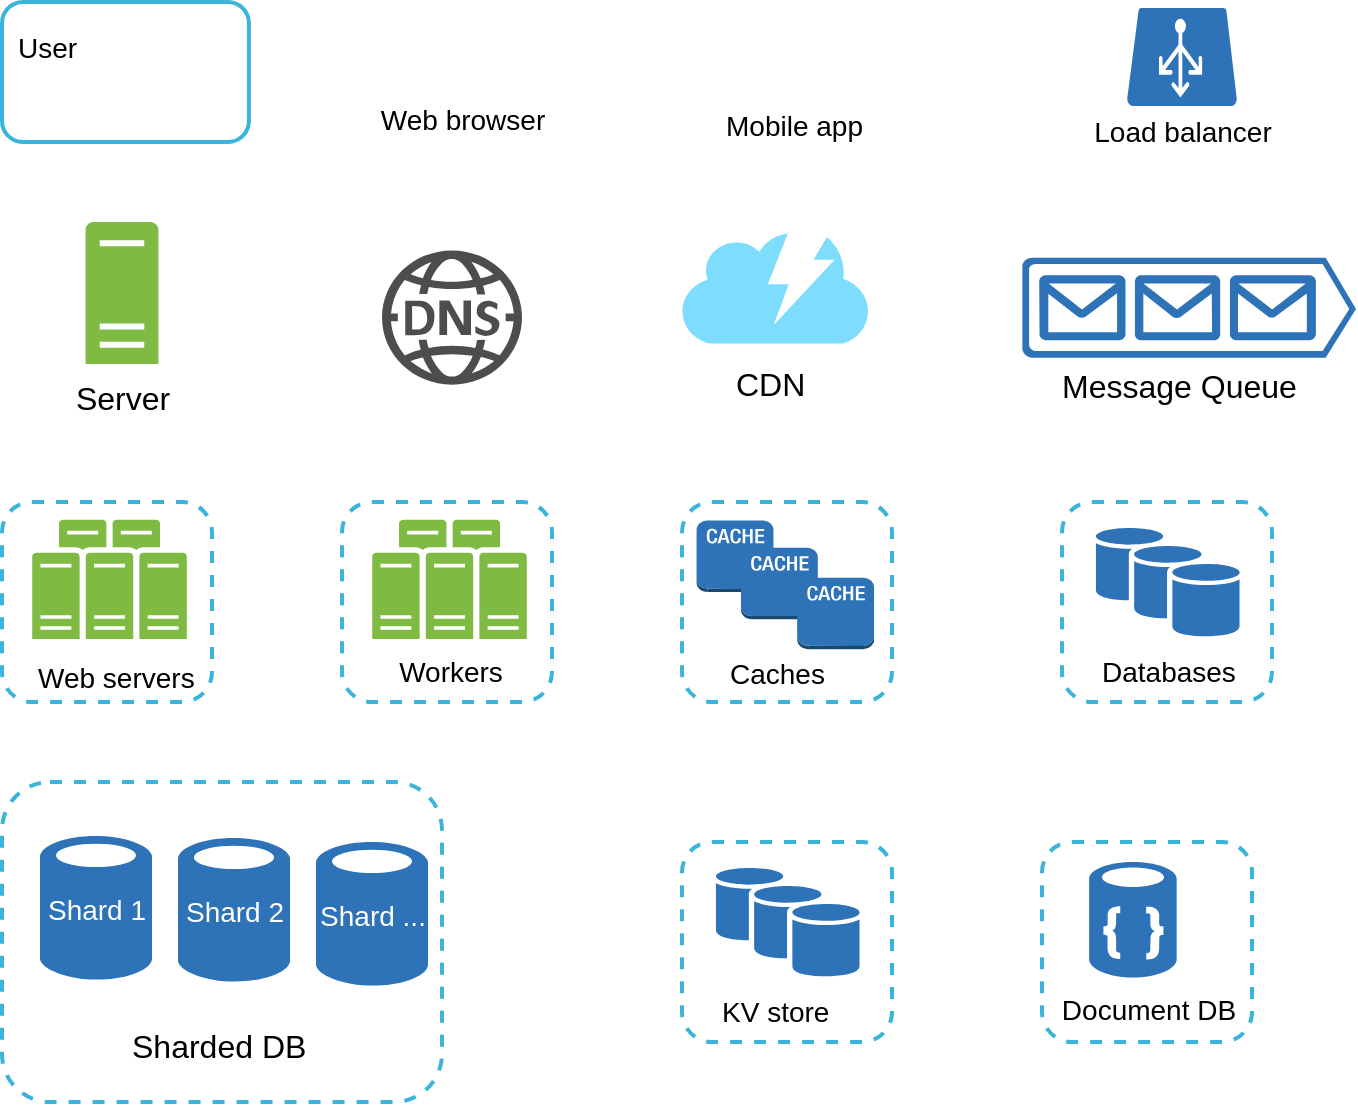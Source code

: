 <mxfile version="13.5.3" type="google"><diagram id="x_p-Z5DY2Z2nUm060mlr" name="Page-1"><mxGraphModel dx="1419" dy="784" grid="1" gridSize="10" guides="1" tooltips="1" connect="1" arrows="1" fold="1" page="1" pageScale="1" pageWidth="850" pageHeight="1100" math="0" shadow="0"><root><mxCell id="0"/><mxCell id="1" parent="0"/><mxCell id="4a-_ukSPSuZ1MSBjYZkA-3" value="" style="group" vertex="1" connectable="0" parent="1"><mxGeometry x="80" y="310.004" width="60" height="95.58" as="geometry"/></mxCell><mxCell id="4a-_ukSPSuZ1MSBjYZkA-1" value="" style="shadow=0;dashed=0;html=1;strokeColor=none;labelPosition=center;verticalLabelPosition=bottom;verticalAlign=top;shape=mxgraph.office.servers.server_generic;fillColor=#7FBA42;fontSize=14;fontColor=#000000;align=center;aspect=fixed;" vertex="1" parent="4a-_ukSPSuZ1MSBjYZkA-3"><mxGeometry x="11.77" width="36.451" height="70.983" as="geometry"/></mxCell><mxCell id="4a-_ukSPSuZ1MSBjYZkA-2" value="Server" style="text;html=1;resizable=0;points=[];autosize=1;align=center;verticalAlign=top;spacingTop=-4;fontSize=16;" vertex="1" parent="4a-_ukSPSuZ1MSBjYZkA-3"><mxGeometry y="75.58" width="60" height="20" as="geometry"/></mxCell><mxCell id="4a-_ukSPSuZ1MSBjYZkA-4" value="" style="shadow=0;dashed=0;html=1;strokeColor=none;labelPosition=center;verticalLabelPosition=bottom;verticalAlign=top;shape=mxgraph.mscae.cloud.azure_dns;fillColor=#4D4D4D;fontSize=14;align=center;" vertex="1" parent="1"><mxGeometry x="240" y="324.22" width="70" height="67.146" as="geometry"/></mxCell><mxCell id="4a-_ukSPSuZ1MSBjYZkA-5" value="" style="group" vertex="1" connectable="0" parent="1"><mxGeometry x="390" y="315.75" width="93" height="84.08" as="geometry"/></mxCell><mxCell id="4a-_ukSPSuZ1MSBjYZkA-6" value="" style="verticalLabelPosition=bottom;html=1;verticalAlign=top;strokeColor=none;fillColor=#7edcfc;shape=mxgraph.azure.content_delivery_network;rounded=1;dashed=1;fontSize=16;align=center;" vertex="1" parent="4a-_ukSPSuZ1MSBjYZkA-5"><mxGeometry width="93" height="55" as="geometry"/></mxCell><mxCell id="4a-_ukSPSuZ1MSBjYZkA-7" value="" style="group" vertex="1" connectable="0" parent="4a-_ukSPSuZ1MSBjYZkA-5"><mxGeometry x="1.5" y="63" width="73.5" height="21.08" as="geometry"/></mxCell><mxCell id="4a-_ukSPSuZ1MSBjYZkA-8" value="CDN" style="text;html=1;resizable=0;points=[];autosize=1;align=left;verticalAlign=top;spacingTop=-4;fontSize=16;" vertex="1" parent="4a-_ukSPSuZ1MSBjYZkA-7"><mxGeometry x="23.5" width="50" height="20" as="geometry"/></mxCell><mxCell id="4a-_ukSPSuZ1MSBjYZkA-13" value="" style="group" vertex="1" connectable="0" parent="1"><mxGeometry x="560" y="327.83" width="167" height="72" as="geometry"/></mxCell><mxCell id="4a-_ukSPSuZ1MSBjYZkA-10" value="" style="verticalLabelPosition=bottom;html=1;verticalAlign=top;strokeColor=none;fillColor=#2E73B8;shape=mxgraph.azure.queue_generic;fontSize=14;fontColor=#000000;align=center;aspect=fixed;" vertex="1" parent="4a-_ukSPSuZ1MSBjYZkA-13"><mxGeometry width="167" height="50" as="geometry"/></mxCell><mxCell id="4a-_ukSPSuZ1MSBjYZkA-11" value="Message Queue" style="text;html=1;resizable=0;points=[];autosize=1;align=left;verticalAlign=top;spacingTop=-4;fontSize=16;" vertex="1" parent="4a-_ukSPSuZ1MSBjYZkA-13"><mxGeometry x="18" y="52" width="130" height="20" as="geometry"/></mxCell><mxCell id="4a-_ukSPSuZ1MSBjYZkA-20" value="" style="group" vertex="1" connectable="0" parent="1"><mxGeometry x="580.002" y="203" width="120" height="69.0" as="geometry"/></mxCell><mxCell id="4a-_ukSPSuZ1MSBjYZkA-17" value="" style="shadow=0;dashed=0;html=1;strokeColor=none;labelPosition=center;verticalLabelPosition=bottom;verticalAlign=top;shape=mxgraph.mscae.cloud.azure_automatic_load_balancer;fillColor=#2E73B8;rounded=1;fontSize=15;align=center;" vertex="1" parent="4a-_ukSPSuZ1MSBjYZkA-20"><mxGeometry x="32.498" width="55" height="49" as="geometry"/></mxCell><mxCell id="4a-_ukSPSuZ1MSBjYZkA-16" value="&lt;font style=&quot;font-size: 14px&quot;&gt;Load balancer&lt;/font&gt;" style="text;html=1;resizable=0;points=[];autosize=1;align=center;verticalAlign=top;spacingTop=-4;fontSize=16;" vertex="1" parent="4a-_ukSPSuZ1MSBjYZkA-20"><mxGeometry x="10" y="49.0" width="100" height="20" as="geometry"/></mxCell><mxCell id="4a-_ukSPSuZ1MSBjYZkA-25" value="" style="group" vertex="1" connectable="0" parent="1"><mxGeometry x="220" y="450" width="105" height="100" as="geometry"/></mxCell><mxCell id="4a-_ukSPSuZ1MSBjYZkA-22" value="" style="whiteSpace=wrap;html=1;rounded=1;strokeColor=#3ab4da;fillColor=none;gradientColor=none;fontSize=15;align=center;dashed=1;strokeWidth=2;" vertex="1" parent="4a-_ukSPSuZ1MSBjYZkA-25"><mxGeometry width="105" height="100" as="geometry"/></mxCell><mxCell id="4a-_ukSPSuZ1MSBjYZkA-23" value="" style="shadow=0;dashed=0;html=1;strokeColor=none;labelPosition=center;verticalLabelPosition=bottom;verticalAlign=top;shape=mxgraph.office.servers.physical_host_farm;fillColor=#7FBA42;fontSize=14;fontColor=#000000;align=center;" vertex="1" parent="4a-_ukSPSuZ1MSBjYZkA-25"><mxGeometry x="15.12" y="8.904" width="77.28" height="59.589" as="geometry"/></mxCell><mxCell id="4a-_ukSPSuZ1MSBjYZkA-24" value="Workers" style="text;html=1;resizable=0;points=[];autosize=1;align=center;verticalAlign=top;spacingTop=-4;fontSize=14;fontColor=#000000;" vertex="1" parent="4a-_ukSPSuZ1MSBjYZkA-25"><mxGeometry x="18.755" y="74.002" width="70" height="20" as="geometry"/></mxCell><mxCell id="4a-_ukSPSuZ1MSBjYZkA-35" value="" style="group" vertex="1" connectable="0" parent="1"><mxGeometry x="390" y="450" width="105" height="100" as="geometry"/></mxCell><mxCell id="4a-_ukSPSuZ1MSBjYZkA-31" value="" style="whiteSpace=wrap;html=1;rounded=1;strokeColor=#3AB4DA;fillColor=none;gradientColor=none;fontSize=15;align=center;strokeWidth=2;dashed=1;" vertex="1" parent="4a-_ukSPSuZ1MSBjYZkA-35"><mxGeometry width="105" height="100" as="geometry"/></mxCell><mxCell id="4a-_ukSPSuZ1MSBjYZkA-28" value="&lt;font style=&quot;font-size: 14px&quot;&gt;Caches&lt;/font&gt;" style="text;html=1;resizable=0;points=[];autosize=1;align=left;verticalAlign=top;spacingTop=-4;fontSize=16;" vertex="1" parent="4a-_ukSPSuZ1MSBjYZkA-35"><mxGeometry x="21.526" y="73.156" width="60" height="20" as="geometry"/></mxCell><mxCell id="4a-_ukSPSuZ1MSBjYZkA-32" value="" style="shape=mxgraph.aws2.database.elasticcache_node;html=1;strokeColor=none;verticalLabelPosition=bottom;verticalAlign=top;shadow=0;dashed=0;rounded=1;fillColor=#7edcfc;gradientColor=none;fontSize=16;align=center;" vertex="1" parent="4a-_ukSPSuZ1MSBjYZkA-35"><mxGeometry x="7.285" y="9.286" width="38.451" height="35.714" as="geometry"/></mxCell><mxCell id="4a-_ukSPSuZ1MSBjYZkA-33" value="" style="shape=mxgraph.aws2.database.elasticcache_node;html=1;strokeColor=none;verticalLabelPosition=bottom;verticalAlign=top;shadow=0;dashed=0;rounded=1;fillColor=#7edcfc;gradientColor=none;fontSize=16;align=center;" vertex="1" parent="4a-_ukSPSuZ1MSBjYZkA-35"><mxGeometry x="29.468" y="22.922" width="38.451" height="35.714" as="geometry"/></mxCell><mxCell id="4a-_ukSPSuZ1MSBjYZkA-34" value="" style="shape=mxgraph.aws2.database.elasticcache_node;html=1;strokeColor=none;verticalLabelPosition=bottom;verticalAlign=top;shadow=0;dashed=0;rounded=1;fillColor=#7edcfc;gradientColor=none;fontSize=16;align=center;" vertex="1" parent="4a-_ukSPSuZ1MSBjYZkA-35"><mxGeometry x="57.567" y="37.857" width="38.451" height="35.714" as="geometry"/></mxCell><mxCell id="4a-_ukSPSuZ1MSBjYZkA-47" value="" style="group" vertex="1" connectable="0" parent="1"><mxGeometry x="580" y="450" width="105" height="100" as="geometry"/></mxCell><mxCell id="4a-_ukSPSuZ1MSBjYZkA-43" value="" style="whiteSpace=wrap;html=1;rounded=1;strokeColor=#3AB4DA;fillColor=none;gradientColor=none;fontSize=15;align=center;strokeWidth=2;dashed=1;" vertex="1" parent="4a-_ukSPSuZ1MSBjYZkA-47"><mxGeometry width="105" height="100" as="geometry"/></mxCell><mxCell id="4a-_ukSPSuZ1MSBjYZkA-44" value="" style="shadow=0;dashed=0;html=1;strokeColor=none;fillColor=#2E73B8;labelPosition=center;verticalLabelPosition=bottom;verticalAlign=top;shape=mxgraph.office.databases.database_availability_group;fontSize=14;fontColor=#000000;align=center;" vertex="1" parent="4a-_ukSPSuZ1MSBjYZkA-47"><mxGeometry x="16.962" y="12.987" width="71.885" height="54.545" as="geometry"/></mxCell><mxCell id="4a-_ukSPSuZ1MSBjYZkA-45" value="&lt;font style=&quot;font-size: 14px&quot;&gt;Databases&lt;/font&gt;" style="text;html=1;resizable=0;points=[];autosize=1;align=left;verticalAlign=top;spacingTop=-4;fontSize=14;fontColor=#000000;" vertex="1" parent="4a-_ukSPSuZ1MSBjYZkA-47"><mxGeometry x="17.769" y="74.026" width="80" height="20" as="geometry"/></mxCell><mxCell id="4a-_ukSPSuZ1MSBjYZkA-52" value="" style="group" vertex="1" connectable="0" parent="1"><mxGeometry x="50" y="450" width="105" height="100" as="geometry"/></mxCell><mxCell id="4a-_ukSPSuZ1MSBjYZkA-49" value="" style="whiteSpace=wrap;html=1;rounded=1;strokeColor=#3ab4da;fillColor=none;gradientColor=none;fontSize=15;align=center;dashed=1;strokeWidth=2;" vertex="1" parent="4a-_ukSPSuZ1MSBjYZkA-52"><mxGeometry width="105" height="100" as="geometry"/></mxCell><mxCell id="4a-_ukSPSuZ1MSBjYZkA-50" value="" style="shadow=0;dashed=0;html=1;strokeColor=none;labelPosition=center;verticalLabelPosition=bottom;verticalAlign=top;shape=mxgraph.office.servers.physical_host_farm;fillColor=#7FBA42;fontSize=14;fontColor=#000000;align=center;" vertex="1" parent="4a-_ukSPSuZ1MSBjYZkA-52"><mxGeometry x="15.12" y="8.904" width="77.28" height="59.589" as="geometry"/></mxCell><mxCell id="4a-_ukSPSuZ1MSBjYZkA-51" value="&lt;font&gt;&lt;font style=&quot;font-size: 14px&quot;&gt;Web servers&lt;/font&gt;&lt;br&gt;&lt;/font&gt;" style="text;html=1;resizable=0;points=[];autosize=1;align=left;verticalAlign=top;spacingTop=-4;fontSize=14;fontColor=#000000;" vertex="1" parent="4a-_ukSPSuZ1MSBjYZkA-52"><mxGeometry x="15.96" y="76.712" width="90" height="20" as="geometry"/></mxCell><mxCell id="4a-_ukSPSuZ1MSBjYZkA-60" value="" style="group" vertex="1" connectable="0" parent="1"><mxGeometry x="410" y="202.003" width="70" height="77.698" as="geometry"/></mxCell><mxCell id="4a-_ukSPSuZ1MSBjYZkA-61" value="" style="shape=image;html=1;verticalAlign=top;verticalLabelPosition=bottom;labelBackgroundColor=#ffffff;imageAspect=0;aspect=fixed;image=https://cdn3.iconfinder.com/data/icons/linecons-free-vector-icons-pack/32/phone-128.png;dashed=1;strokeWidth=3;fillColor=none;fontSize=14;fontColor=#000000;align=center;" vertex="1" parent="4a-_ukSPSuZ1MSBjYZkA-60"><mxGeometry x="7" width="47.962" height="47.962" as="geometry"/></mxCell><mxCell id="4a-_ukSPSuZ1MSBjYZkA-62" value="Mobile app&lt;div&gt;&lt;br&gt;&lt;/div&gt;" style="text;html=1;resizable=0;points=[];autosize=1;align=left;verticalAlign=top;spacingTop=-4;fontSize=14;" vertex="1" parent="4a-_ukSPSuZ1MSBjYZkA-60"><mxGeometry y="48.921" width="70" height="30" as="geometry"/></mxCell><mxCell id="4a-_ukSPSuZ1MSBjYZkA-63" value="" style="group" vertex="1" connectable="0" parent="1"><mxGeometry x="230" y="200.003" width="100" height="77.962" as="geometry"/></mxCell><mxCell id="4a-_ukSPSuZ1MSBjYZkA-55" value="" style="shape=image;html=1;verticalAlign=top;verticalLabelPosition=bottom;labelBackgroundColor=#ffffff;imageAspect=0;aspect=fixed;image=https://cdn4.iconfinder.com/data/icons/miu/24/device-laptop-computer-outline-stroke-128.png;dashed=1;strokeWidth=3;fillColor=none;fontSize=14;fontColor=#000000;align=center;" vertex="1" parent="4a-_ukSPSuZ1MSBjYZkA-63"><mxGeometry x="20" width="54.676" height="54.676" as="geometry"/></mxCell><mxCell id="4a-_ukSPSuZ1MSBjYZkA-57" value="&lt;font style=&quot;font-size: 14px&quot;&gt;Web browser&lt;/font&gt;&lt;div&gt;&lt;br&gt;&lt;/div&gt;" style="text;html=1;resizable=0;points=[];autosize=1;align=center;verticalAlign=top;spacingTop=-4;" vertex="1" parent="4a-_ukSPSuZ1MSBjYZkA-63"><mxGeometry y="47.962" width="100" height="30" as="geometry"/></mxCell><mxCell id="4a-_ukSPSuZ1MSBjYZkA-68" value="" style="group" vertex="1" connectable="0" parent="1"><mxGeometry x="390" y="620" width="105" height="100" as="geometry"/></mxCell><mxCell id="4a-_ukSPSuZ1MSBjYZkA-69" value="" style="whiteSpace=wrap;html=1;rounded=1;strokeColor=#3AB4DA;fillColor=none;gradientColor=none;fontSize=15;align=center;strokeWidth=2;dashed=1;" vertex="1" parent="4a-_ukSPSuZ1MSBjYZkA-68"><mxGeometry width="105" height="100" as="geometry"/></mxCell><mxCell id="4a-_ukSPSuZ1MSBjYZkA-70" value="" style="shadow=0;dashed=0;html=1;strokeColor=none;fillColor=#2E73B8;labelPosition=center;verticalLabelPosition=bottom;verticalAlign=top;shape=mxgraph.office.databases.database_availability_group;fontSize=14;fontColor=#000000;align=center;" vertex="1" parent="4a-_ukSPSuZ1MSBjYZkA-68"><mxGeometry x="16.962" y="12.987" width="71.885" height="54.545" as="geometry"/></mxCell><mxCell id="4a-_ukSPSuZ1MSBjYZkA-71" value="&lt;span style=&quot;text-align: center&quot;&gt;KV store&lt;/span&gt;" style="text;html=1;resizable=0;points=[];autosize=1;align=left;verticalAlign=top;spacingTop=-4;fontSize=14;fontColor=#000000;" vertex="1" parent="4a-_ukSPSuZ1MSBjYZkA-68"><mxGeometry x="17.769" y="74.026" width="70" height="20" as="geometry"/></mxCell><mxCell id="4a-_ukSPSuZ1MSBjYZkA-72" value="" style="group" vertex="1" connectable="0" parent="1"><mxGeometry x="50" y="200" width="123.45" height="70" as="geometry"/></mxCell><mxCell id="4a-_ukSPSuZ1MSBjYZkA-73" value="" style="rounded=1;whiteSpace=wrap;html=1;fontSize=14;align=center;fillColor=none;strokeWidth=2;strokeColor=#3AB4DA;" vertex="1" parent="4a-_ukSPSuZ1MSBjYZkA-72"><mxGeometry width="123.45" height="70" as="geometry"/></mxCell><mxCell id="4a-_ukSPSuZ1MSBjYZkA-74" value="" style="shape=image;html=1;verticalAlign=top;verticalLabelPosition=bottom;labelBackgroundColor=#ffffff;imageAspect=0;aspect=fixed;image=https://cdn4.iconfinder.com/data/icons/miu/24/device-laptop-computer-outline-stroke-128.png;dashed=1;strokeWidth=3;fillColor=none;fontSize=14;fontColor=#000000;align=center;" vertex="1" parent="4a-_ukSPSuZ1MSBjYZkA-72"><mxGeometry x="36.424" y="24.619" width="40.418" height="40.418" as="geometry"/></mxCell><mxCell id="4a-_ukSPSuZ1MSBjYZkA-75" value="&lt;font style=&quot;font-size: 14px&quot;&gt;User&lt;/font&gt;" style="text;html=1;resizable=0;points=[];autosize=1;align=left;verticalAlign=top;spacingTop=-4;fontSize=16;" vertex="1" parent="4a-_ukSPSuZ1MSBjYZkA-72"><mxGeometry x="6.238" y="9.577" width="50" height="20" as="geometry"/></mxCell><mxCell id="4a-_ukSPSuZ1MSBjYZkA-76" value="" style="shape=image;html=1;verticalAlign=top;verticalLabelPosition=bottom;labelBackgroundColor=#ffffff;imageAspect=0;aspect=fixed;image=https://cdn3.iconfinder.com/data/icons/linecons-free-vector-icons-pack/32/phone-128.png;dashed=1;strokeWidth=3;fillColor=none;fontSize=14;fontColor=#000000;align=center;" vertex="1" parent="4a-_ukSPSuZ1MSBjYZkA-72"><mxGeometry x="77.575" y="24.619" width="35.455" height="35.455" as="geometry"/></mxCell><mxCell id="4a-_ukSPSuZ1MSBjYZkA-89" value="" style="group" vertex="1" connectable="0" parent="1"><mxGeometry x="50" y="590" width="220" height="160" as="geometry"/></mxCell><mxCell id="4a-_ukSPSuZ1MSBjYZkA-83" value="" style="whiteSpace=wrap;html=1;rounded=1;strokeColor=#3AB4DA;fillColor=none;gradientColor=none;fontSize=15;align=center;strokeWidth=2;dashed=1;" vertex="1" parent="4a-_ukSPSuZ1MSBjYZkA-89"><mxGeometry width="220" height="160" as="geometry"/></mxCell><mxCell id="4a-_ukSPSuZ1MSBjYZkA-84" value="&lt;font style=&quot;font-size: 16px&quot;&gt;Sharded DB&lt;/font&gt;" style="text;html=1;resizable=0;points=[];autosize=1;align=left;verticalAlign=top;spacingTop=-4;fontSize=14;fontColor=#000000;" vertex="1" parent="4a-_ukSPSuZ1MSBjYZkA-89"><mxGeometry x="62.615" y="119.896" width="100" height="20" as="geometry"/></mxCell><mxCell id="4a-_ukSPSuZ1MSBjYZkA-85" value="&lt;font color=&quot;#ffffff&quot; style=&quot;font-size: 14px&quot;&gt;Shard 1&lt;/font&gt;" style="shadow=0;dashed=0;html=1;strokeColor=none;shape=mxgraph.mscae.enterprise.database_generic;fillColor=#2E73B8;rounded=1;fontSize=16;align=center;aspect=fixed;" vertex="1" parent="4a-_ukSPSuZ1MSBjYZkA-89"><mxGeometry x="19" y="26" width="56" height="74" as="geometry"/></mxCell><mxCell id="4a-_ukSPSuZ1MSBjYZkA-86" value="&lt;font color=&quot;#ffffff&quot; style=&quot;font-size: 14px&quot;&gt;Shard ...&lt;/font&gt;" style="shadow=0;dashed=0;html=1;strokeColor=none;shape=mxgraph.mscae.enterprise.database_generic;fillColor=#2E73B8;rounded=1;fontSize=16;align=center;aspect=fixed;" vertex="1" parent="4a-_ukSPSuZ1MSBjYZkA-89"><mxGeometry x="157" y="29" width="56" height="74" as="geometry"/></mxCell><mxCell id="4a-_ukSPSuZ1MSBjYZkA-87" value="&lt;font color=&quot;#ffffff&quot; style=&quot;font-size: 14px&quot;&gt;Shard 2&lt;/font&gt;" style="shadow=0;dashed=0;html=1;strokeColor=none;shape=mxgraph.mscae.enterprise.database_generic;fillColor=#2E73B8;rounded=1;fontSize=16;align=center;aspect=fixed;" vertex="1" parent="4a-_ukSPSuZ1MSBjYZkA-89"><mxGeometry x="88" y="27" width="56" height="74" as="geometry"/></mxCell><mxCell id="4a-_ukSPSuZ1MSBjYZkA-97" value="" style="group" vertex="1" connectable="0" parent="1"><mxGeometry x="570.003" y="620" width="105" height="100" as="geometry"/></mxCell><mxCell id="4a-_ukSPSuZ1MSBjYZkA-78" value="" style="shadow=0;dashed=0;html=1;strokeColor=none;labelPosition=center;verticalLabelPosition=bottom;verticalAlign=top;shape=mxgraph.mscae.cloud.documentdb;fillColor=#2E73B8;rounded=1;fontSize=16;align=center;aspect=fixed;" vertex="1" parent="4a-_ukSPSuZ1MSBjYZkA-97"><mxGeometry x="23.578" y="10" width="43.75" height="57.75" as="geometry"/></mxCell><mxCell id="4a-_ukSPSuZ1MSBjYZkA-80" value="&lt;font style=&quot;font-size: 14px&quot;&gt;Document DB&lt;/font&gt;" style="text;html=1;resizable=0;points=[];autosize=1;align=center;verticalAlign=top;spacingTop=-4;fontSize=16;" vertex="1" parent="4a-_ukSPSuZ1MSBjYZkA-97"><mxGeometry x="2.503" y="71.395" width="100" height="20" as="geometry"/></mxCell><mxCell id="4a-_ukSPSuZ1MSBjYZkA-92" value="" style="whiteSpace=wrap;html=1;rounded=1;strokeColor=#3AB4DA;fillColor=none;gradientColor=none;fontSize=15;align=center;strokeWidth=2;dashed=1;" vertex="1" parent="4a-_ukSPSuZ1MSBjYZkA-97"><mxGeometry width="105" height="100" as="geometry"/></mxCell></root></mxGraphModel></diagram></mxfile>